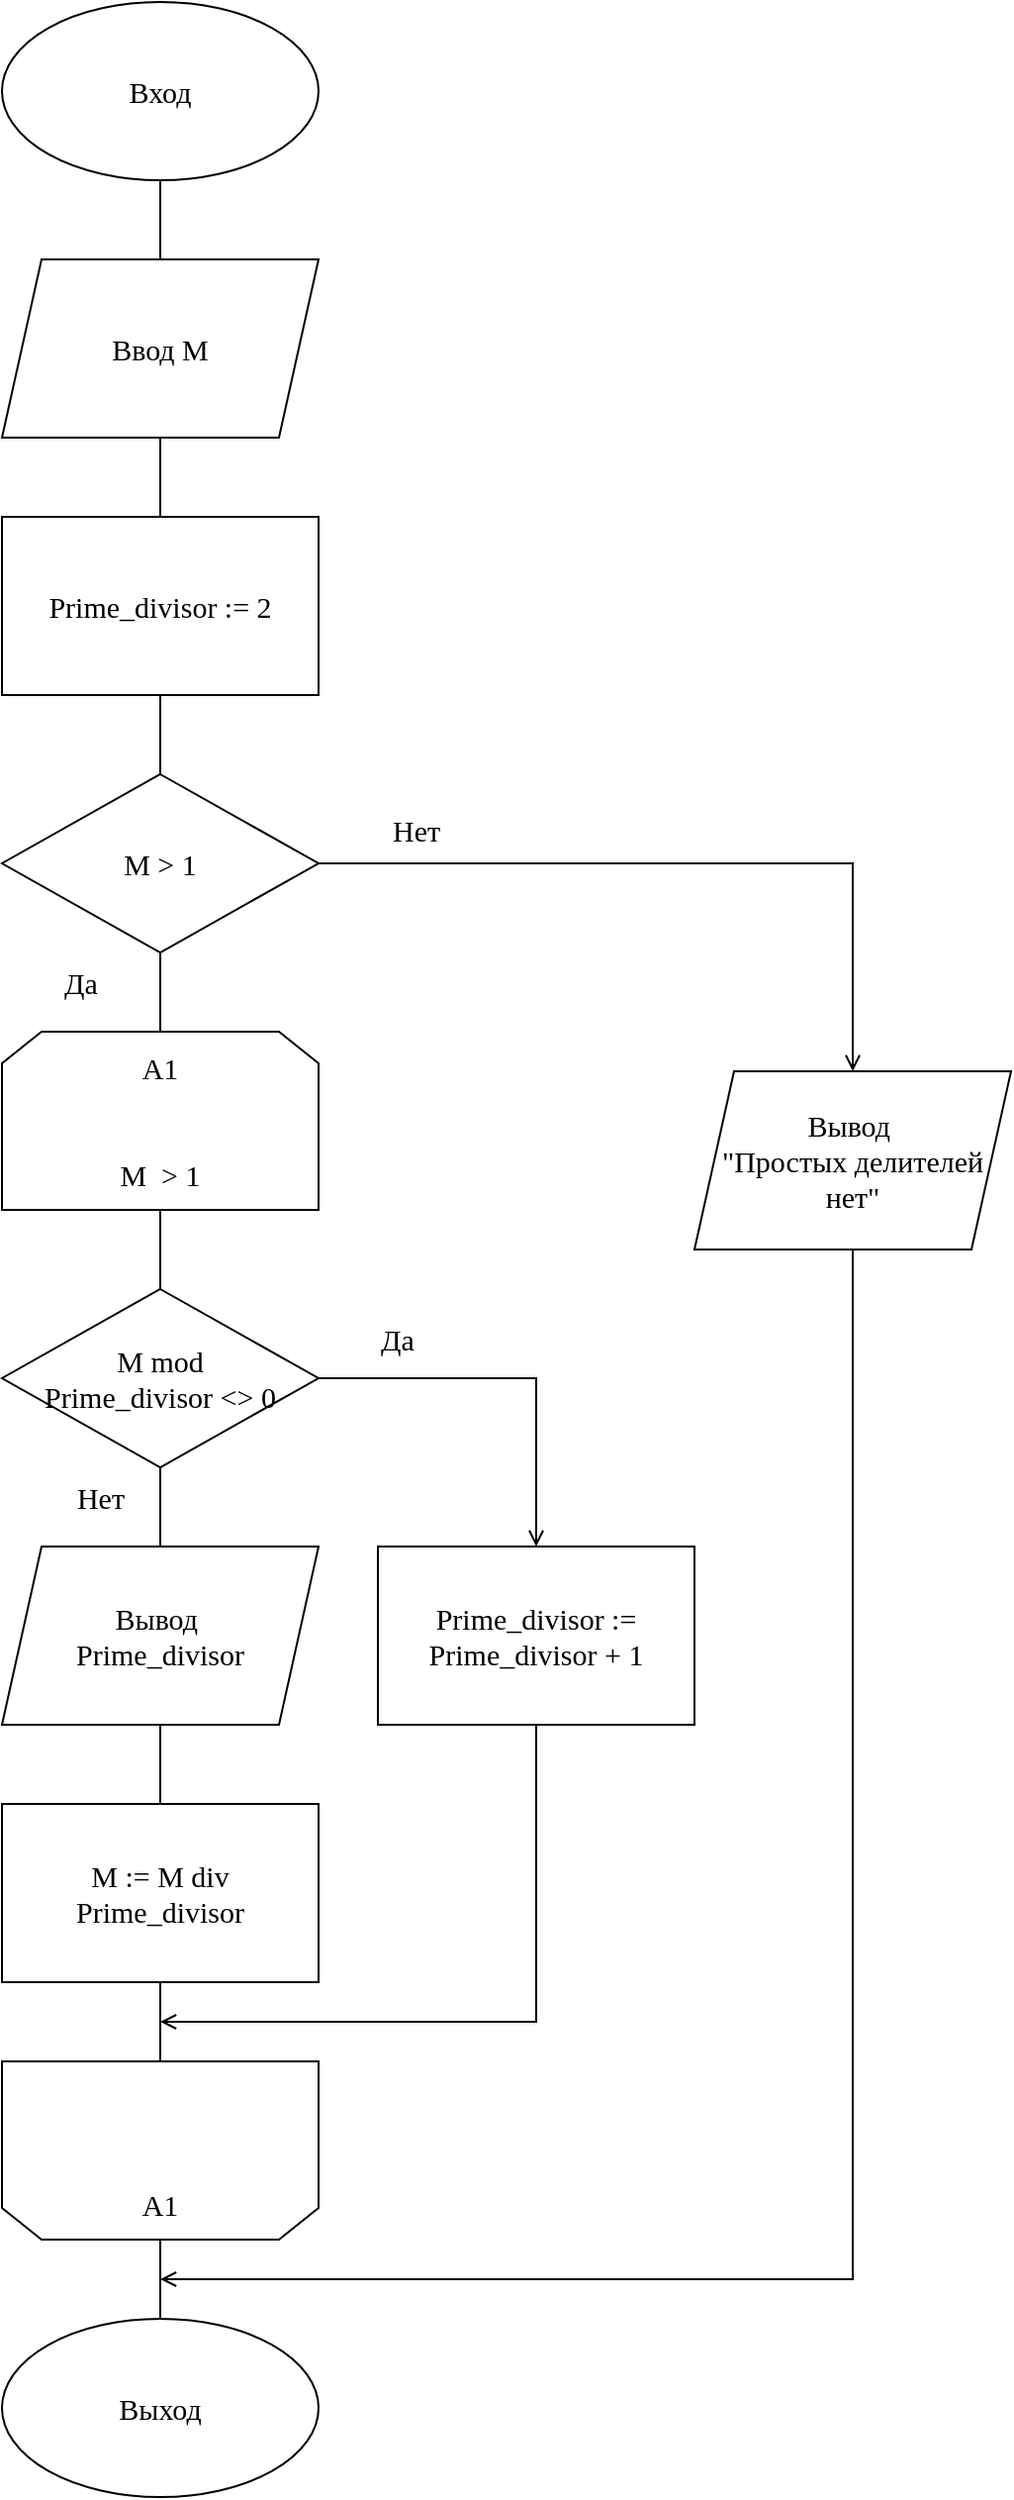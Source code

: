 <mxfile version="20.3.0" type="device"><diagram id="5C0VcT-HhGeJrFsXQqtG" name="Страница 1"><mxGraphModel dx="450" dy="1743" grid="1" gridSize="10" guides="1" tooltips="1" connect="1" arrows="1" fold="1" page="1" pageScale="1" pageWidth="827" pageHeight="1169" math="0" shadow="0"><root><mxCell id="0"/><mxCell id="1" parent="0"/><mxCell id="KPVP9zhECPElfbHRug06-1" value="Вход" style="ellipse;whiteSpace=wrap;html=1;fontFamily=Times New Roman;fontSize=15;" parent="1" vertex="1"><mxGeometry x="260" y="-1110" width="160" height="90" as="geometry"/></mxCell><mxCell id="KPVP9zhECPElfbHRug06-2" value="&lt;font style=&quot;font-size: 15px;&quot; face=&quot;Times New Roman&quot;&gt;Ввод M&lt;/font&gt;" style="shape=parallelogram;perimeter=parallelogramPerimeter;whiteSpace=wrap;html=1;fixedSize=1;" parent="1" vertex="1"><mxGeometry x="260" y="-980" width="160" height="90" as="geometry"/></mxCell><mxCell id="KPVP9zhECPElfbHRug06-3" value="&lt;font style=&quot;font-size: 15px;&quot; face=&quot;Times New Roman&quot;&gt;Prime_divisor := 2&lt;/font&gt;" style="rounded=0;whiteSpace=wrap;html=1;" parent="1" vertex="1"><mxGeometry x="260" y="-850" width="160" height="90" as="geometry"/></mxCell><mxCell id="KPVP9zhECPElfbHRug06-4" value="M &amp;gt; 1" style="rhombus;whiteSpace=wrap;html=1;fontFamily=Times New Roman;fontSize=15;" parent="1" vertex="1"><mxGeometry x="260" y="-720" width="160" height="90" as="geometry"/></mxCell><mxCell id="KPVP9zhECPElfbHRug06-5" value="A1&lt;br style=&quot;font-size: 15px;&quot;&gt;&lt;br style=&quot;font-size: 15px;&quot;&gt;&lt;br style=&quot;font-size: 15px;&quot;&gt;M&amp;nbsp; &amp;gt; 1" style="shape=loopLimit;whiteSpace=wrap;html=1;fontFamily=Times New Roman;fontSize=15;" parent="1" vertex="1"><mxGeometry x="260" y="-590" width="160" height="90" as="geometry"/></mxCell><mxCell id="KPVP9zhECPElfbHRug06-6" value="M mod &lt;br style=&quot;font-size: 15px;&quot;&gt;Prime_divisor &amp;lt;&amp;gt; 0" style="rhombus;whiteSpace=wrap;html=1;fontFamily=Times New Roman;fontSize=15;" parent="1" vertex="1"><mxGeometry x="260" y="-460" width="160" height="90" as="geometry"/></mxCell><mxCell id="KPVP9zhECPElfbHRug06-7" value="&lt;font style=&quot;font-size: 15px;&quot; face=&quot;Times New Roman&quot;&gt;Prime_divisor := Prime_divisor + 1&lt;/font&gt;" style="rounded=0;whiteSpace=wrap;html=1;" parent="1" vertex="1"><mxGeometry x="450" y="-330" width="160" height="90" as="geometry"/></mxCell><mxCell id="KPVP9zhECPElfbHRug06-8" value="&lt;font style=&quot;font-size: 15px;&quot; face=&quot;Times New Roman&quot;&gt;Вывод&amp;nbsp;&lt;br&gt;Prime_divisor&lt;/font&gt;" style="shape=parallelogram;perimeter=parallelogramPerimeter;whiteSpace=wrap;html=1;fixedSize=1;" parent="1" vertex="1"><mxGeometry x="260" y="-330" width="160" height="90" as="geometry"/></mxCell><mxCell id="KPVP9zhECPElfbHRug06-9" value="&lt;font style=&quot;font-size: 15px;&quot; face=&quot;Times New Roman&quot;&gt;M := M div Prime_divisor&lt;/font&gt;" style="rounded=0;whiteSpace=wrap;html=1;" parent="1" vertex="1"><mxGeometry x="260" y="-200" width="160" height="90" as="geometry"/></mxCell><mxCell id="KPVP9zhECPElfbHRug06-10" value="&lt;font style=&quot;font-size: 15px;&quot; face=&quot;Times New Roman&quot;&gt;Вывод&amp;nbsp;&lt;br&gt;&quot;Простых делителей нет&quot;&lt;/font&gt;" style="shape=parallelogram;perimeter=parallelogramPerimeter;whiteSpace=wrap;html=1;fixedSize=1;" parent="1" vertex="1"><mxGeometry x="610" y="-570" width="160" height="90" as="geometry"/></mxCell><mxCell id="KPVP9zhECPElfbHRug06-11" value="&lt;font style=&quot;font-size: 15px;&quot; face=&quot;Times New Roman&quot;&gt;Выход&lt;/font&gt;" style="ellipse;whiteSpace=wrap;html=1;" parent="1" vertex="1"><mxGeometry x="260" y="60" width="160" height="90" as="geometry"/></mxCell><mxCell id="KPVP9zhECPElfbHRug06-12" value="&lt;font style=&quot;font-size: 15px;&quot; face=&quot;Times New Roman&quot;&gt;&lt;br&gt;&lt;br&gt;&lt;br&gt;A1&lt;/font&gt;" style="shape=loopLimit;whiteSpace=wrap;html=1;direction=west;" parent="1" vertex="1"><mxGeometry x="260" y="-70" width="160" height="90" as="geometry"/></mxCell><mxCell id="KPVP9zhECPElfbHRug06-15" value="" style="endArrow=none;html=1;rounded=0;entryX=0.5;entryY=1;entryDx=0;entryDy=0;exitX=0.5;exitY=0;exitDx=0;exitDy=0;" parent="1" source="KPVP9zhECPElfbHRug06-2" target="KPVP9zhECPElfbHRug06-1" edge="1"><mxGeometry width="50" height="50" relative="1" as="geometry"><mxPoint x="340" y="-850" as="sourcePoint"/><mxPoint x="390" y="-900" as="targetPoint"/></mxGeometry></mxCell><mxCell id="KPVP9zhECPElfbHRug06-16" value="" style="endArrow=none;html=1;rounded=0;entryX=0.5;entryY=1;entryDx=0;entryDy=0;exitX=0.5;exitY=0;exitDx=0;exitDy=0;" parent="1" source="KPVP9zhECPElfbHRug06-3" target="KPVP9zhECPElfbHRug06-2" edge="1"><mxGeometry width="50" height="50" relative="1" as="geometry"><mxPoint x="340" y="-850" as="sourcePoint"/><mxPoint x="390" y="-900" as="targetPoint"/></mxGeometry></mxCell><mxCell id="KPVP9zhECPElfbHRug06-17" value="" style="endArrow=none;html=1;rounded=0;entryX=0.5;entryY=1;entryDx=0;entryDy=0;exitX=0.5;exitY=0;exitDx=0;exitDy=0;" parent="1" source="KPVP9zhECPElfbHRug06-4" target="KPVP9zhECPElfbHRug06-3" edge="1"><mxGeometry width="50" height="50" relative="1" as="geometry"><mxPoint x="340" y="-850" as="sourcePoint"/><mxPoint x="390" y="-900" as="targetPoint"/></mxGeometry></mxCell><mxCell id="Ss_tzvlnL5AtgEhNwlxn-1" value="" style="endArrow=none;html=1;rounded=0;entryX=0.5;entryY=1;entryDx=0;entryDy=0;exitX=0.5;exitY=0;exitDx=0;exitDy=0;" edge="1" parent="1" source="KPVP9zhECPElfbHRug06-6" target="KPVP9zhECPElfbHRug06-5"><mxGeometry width="50" height="50" relative="1" as="geometry"><mxPoint x="370" y="-690" as="sourcePoint"/><mxPoint x="420" y="-740" as="targetPoint"/></mxGeometry></mxCell><mxCell id="Ss_tzvlnL5AtgEhNwlxn-2" value="" style="endArrow=none;html=1;rounded=0;entryX=0.5;entryY=1;entryDx=0;entryDy=0;exitX=0.5;exitY=0;exitDx=0;exitDy=0;" edge="1" parent="1" source="KPVP9zhECPElfbHRug06-8" target="KPVP9zhECPElfbHRug06-6"><mxGeometry width="50" height="50" relative="1" as="geometry"><mxPoint x="380" y="-590" as="sourcePoint"/><mxPoint x="430" y="-640" as="targetPoint"/></mxGeometry></mxCell><mxCell id="Ss_tzvlnL5AtgEhNwlxn-3" value="" style="endArrow=none;html=1;rounded=0;exitX=0.5;exitY=1;exitDx=0;exitDy=0;entryX=0.5;entryY=0;entryDx=0;entryDy=0;" edge="1" parent="1" source="KPVP9zhECPElfbHRug06-8" target="KPVP9zhECPElfbHRug06-9"><mxGeometry width="50" height="50" relative="1" as="geometry"><mxPoint x="380" y="-390" as="sourcePoint"/><mxPoint x="430" y="-440" as="targetPoint"/></mxGeometry></mxCell><mxCell id="Ss_tzvlnL5AtgEhNwlxn-4" value="" style="endArrow=none;html=1;rounded=0;exitX=0.5;exitY=0;exitDx=0;exitDy=0;entryX=0.5;entryY=0;entryDx=0;entryDy=0;" edge="1" parent="1" source="KPVP9zhECPElfbHRug06-12" target="KPVP9zhECPElfbHRug06-11"><mxGeometry width="50" height="50" relative="1" as="geometry"><mxPoint x="380" y="-290" as="sourcePoint"/><mxPoint x="430" y="-340" as="targetPoint"/></mxGeometry></mxCell><mxCell id="Ss_tzvlnL5AtgEhNwlxn-5" value="" style="endArrow=none;html=1;rounded=0;entryX=0.5;entryY=1;entryDx=0;entryDy=0;exitX=0.5;exitY=1;exitDx=0;exitDy=0;" edge="1" parent="1" source="KPVP9zhECPElfbHRug06-12" target="KPVP9zhECPElfbHRug06-9"><mxGeometry width="50" height="50" relative="1" as="geometry"><mxPoint x="380" y="-290" as="sourcePoint"/><mxPoint x="430" y="-340" as="targetPoint"/></mxGeometry></mxCell><mxCell id="Ss_tzvlnL5AtgEhNwlxn-7" value="" style="endArrow=open;html=1;rounded=0;exitX=1;exitY=0.5;exitDx=0;exitDy=0;entryX=0.5;entryY=0;entryDx=0;entryDy=0;endFill=0;" edge="1" parent="1" source="KPVP9zhECPElfbHRug06-6" target="KPVP9zhECPElfbHRug06-7"><mxGeometry width="50" height="50" relative="1" as="geometry"><mxPoint x="410" y="-620" as="sourcePoint"/><mxPoint x="430" y="-640" as="targetPoint"/><Array as="points"><mxPoint x="530" y="-415"/></Array></mxGeometry></mxCell><mxCell id="Ss_tzvlnL5AtgEhNwlxn-12" value="" style="endArrow=open;html=1;rounded=0;exitX=0.5;exitY=1;exitDx=0;exitDy=0;endFill=0;" edge="1" parent="1" source="KPVP9zhECPElfbHRug06-7"><mxGeometry width="50" height="50" relative="1" as="geometry"><mxPoint x="570" y="-390" as="sourcePoint"/><mxPoint x="340" y="-90" as="targetPoint"/><Array as="points"><mxPoint x="530" y="-90"/></Array></mxGeometry></mxCell><mxCell id="Ss_tzvlnL5AtgEhNwlxn-13" value="" style="endArrow=open;html=1;rounded=0;exitX=1;exitY=0.5;exitDx=0;exitDy=0;entryX=0.5;entryY=0;entryDx=0;entryDy=0;endFill=0;" edge="1" parent="1" source="KPVP9zhECPElfbHRug06-4" target="KPVP9zhECPElfbHRug06-10"><mxGeometry width="50" height="50" relative="1" as="geometry"><mxPoint x="570" y="-590" as="sourcePoint"/><mxPoint x="620" y="-640" as="targetPoint"/><Array as="points"><mxPoint x="690" y="-675"/><mxPoint x="690" y="-660"/></Array></mxGeometry></mxCell><mxCell id="Ss_tzvlnL5AtgEhNwlxn-15" value="&lt;font style=&quot;font-size: 15px;&quot;&gt;Нет&lt;/font&gt;" style="edgeLabel;html=1;align=center;verticalAlign=middle;resizable=0;points=[];fontFamily=Times New Roman;fontSize=16;" vertex="1" connectable="0" parent="Ss_tzvlnL5AtgEhNwlxn-13"><mxGeometry x="-0.539" y="-2" relative="1" as="geometry"><mxPoint x="-38" y="-19" as="offset"/></mxGeometry></mxCell><mxCell id="Ss_tzvlnL5AtgEhNwlxn-14" value="" style="endArrow=open;html=1;rounded=0;exitX=0.5;exitY=1;exitDx=0;exitDy=0;endFill=0;" edge="1" parent="1" source="KPVP9zhECPElfbHRug06-10"><mxGeometry width="50" height="50" relative="1" as="geometry"><mxPoint x="570" y="-290" as="sourcePoint"/><mxPoint x="340" y="40" as="targetPoint"/><Array as="points"><mxPoint x="690" y="40"/></Array></mxGeometry></mxCell><mxCell id="Ss_tzvlnL5AtgEhNwlxn-16" value="&lt;font style=&quot;font-size: 15px;&quot;&gt;Да&lt;/font&gt;" style="text;html=1;strokeColor=none;fillColor=none;align=center;verticalAlign=middle;whiteSpace=wrap;rounded=0;fontFamily=Times New Roman;fontSize=16;" vertex="1" parent="1"><mxGeometry x="270" y="-630" width="60" height="30" as="geometry"/></mxCell><mxCell id="Ss_tzvlnL5AtgEhNwlxn-17" value="" style="endArrow=none;html=1;rounded=0;fontFamily=Times New Roman;fontSize=16;exitX=0.5;exitY=1;exitDx=0;exitDy=0;entryX=0.5;entryY=0;entryDx=0;entryDy=0;" edge="1" parent="1" source="KPVP9zhECPElfbHRug06-4" target="KPVP9zhECPElfbHRug06-5"><mxGeometry width="50" height="50" relative="1" as="geometry"><mxPoint x="570" y="-490" as="sourcePoint"/><mxPoint x="620" y="-540" as="targetPoint"/></mxGeometry></mxCell><mxCell id="Ss_tzvlnL5AtgEhNwlxn-19" value="&lt;font style=&quot;font-size: 15px;&quot;&gt;Да&lt;/font&gt;" style="text;html=1;strokeColor=none;fillColor=none;align=center;verticalAlign=middle;whiteSpace=wrap;rounded=0;fontFamily=Times New Roman;fontSize=16;" vertex="1" parent="1"><mxGeometry x="430" y="-450" width="60" height="30" as="geometry"/></mxCell><mxCell id="Ss_tzvlnL5AtgEhNwlxn-20" value="&lt;font style=&quot;font-size: 15px;&quot;&gt;Нет&lt;/font&gt;" style="text;html=1;strokeColor=none;fillColor=none;align=center;verticalAlign=middle;whiteSpace=wrap;rounded=0;fontFamily=Times New Roman;fontSize=16;" vertex="1" parent="1"><mxGeometry x="280" y="-370" width="60" height="30" as="geometry"/></mxCell></root></mxGraphModel></diagram></mxfile>